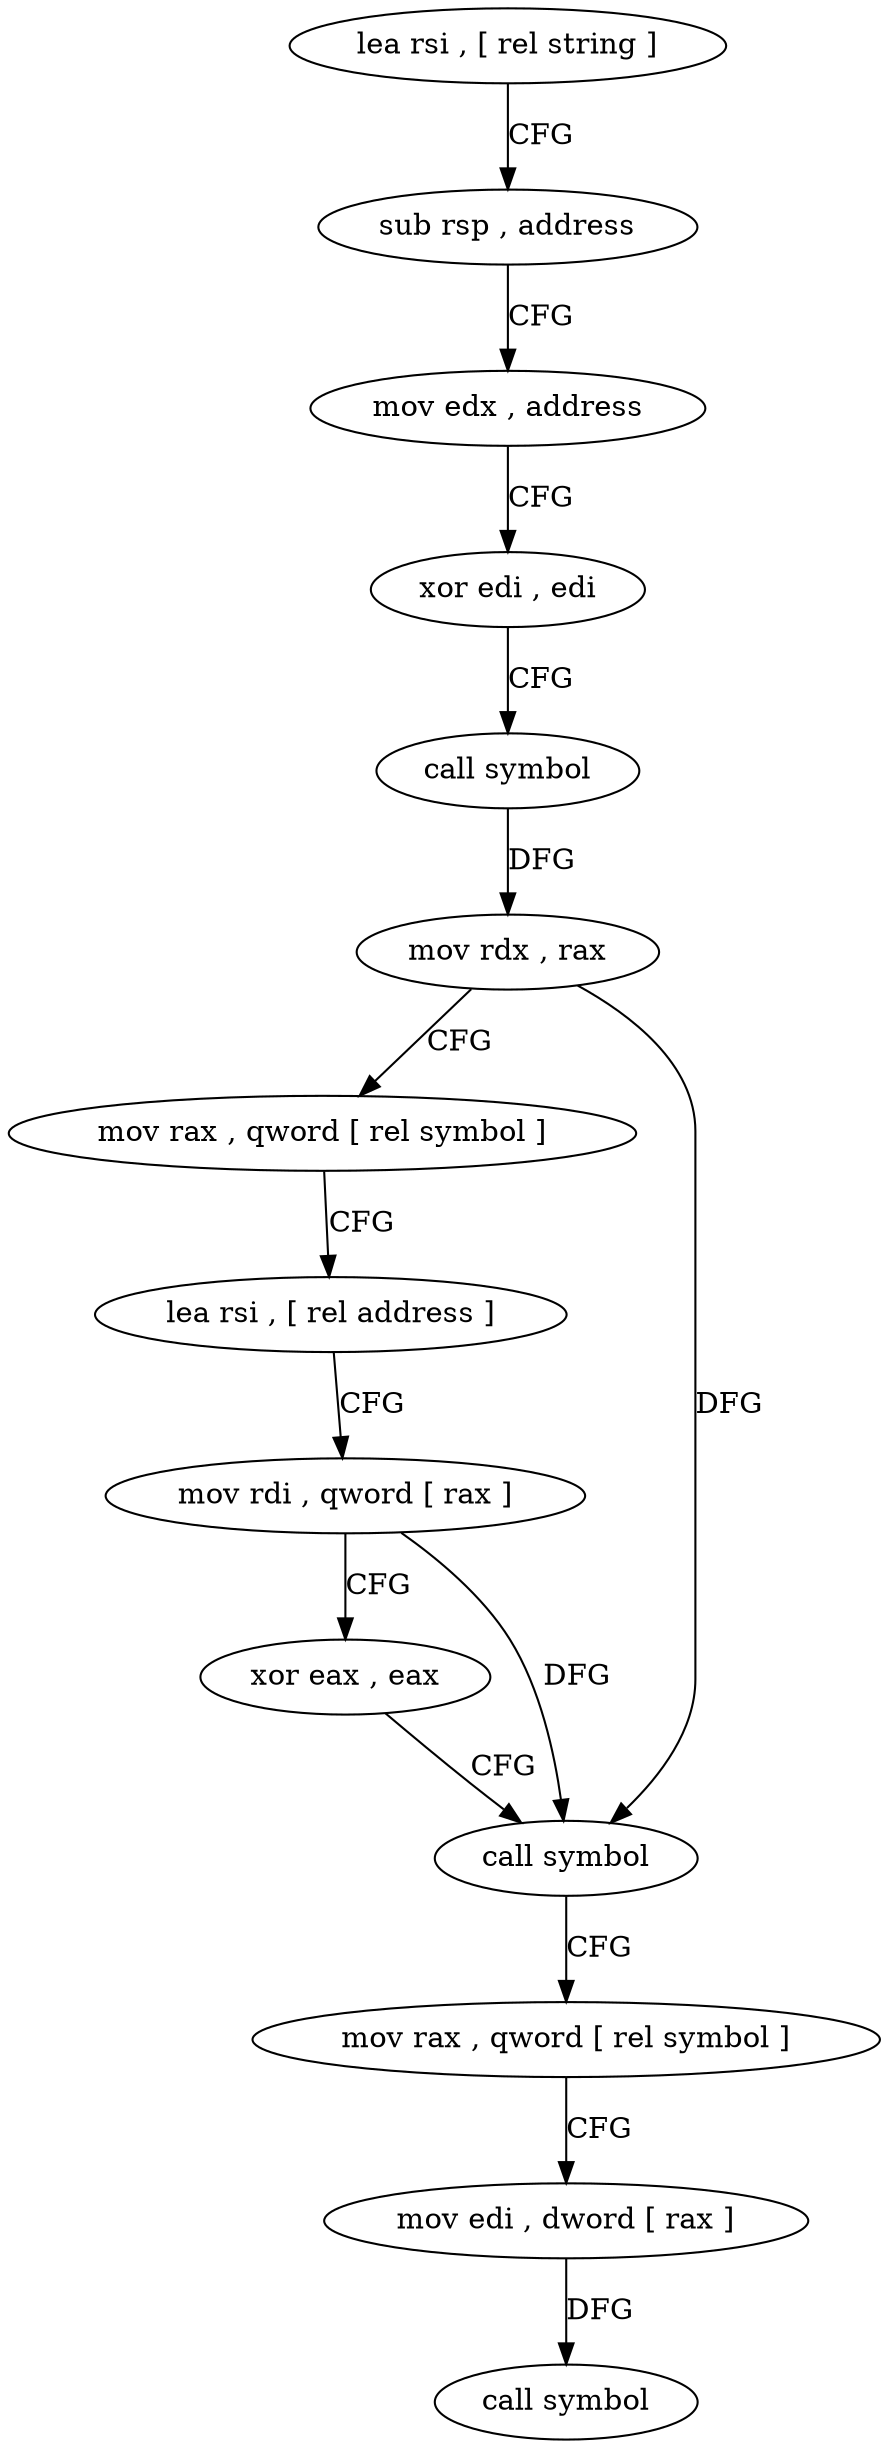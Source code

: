 digraph "func" {
"191440" [label = "lea rsi , [ rel string ]" ]
"191447" [label = "sub rsp , address" ]
"191451" [label = "mov edx , address" ]
"191456" [label = "xor edi , edi" ]
"191458" [label = "call symbol" ]
"191463" [label = "mov rdx , rax" ]
"191466" [label = "mov rax , qword [ rel symbol ]" ]
"191473" [label = "lea rsi , [ rel address ]" ]
"191480" [label = "mov rdi , qword [ rax ]" ]
"191483" [label = "xor eax , eax" ]
"191485" [label = "call symbol" ]
"191490" [label = "mov rax , qword [ rel symbol ]" ]
"191497" [label = "mov edi , dword [ rax ]" ]
"191499" [label = "call symbol" ]
"191440" -> "191447" [ label = "CFG" ]
"191447" -> "191451" [ label = "CFG" ]
"191451" -> "191456" [ label = "CFG" ]
"191456" -> "191458" [ label = "CFG" ]
"191458" -> "191463" [ label = "DFG" ]
"191463" -> "191466" [ label = "CFG" ]
"191463" -> "191485" [ label = "DFG" ]
"191466" -> "191473" [ label = "CFG" ]
"191473" -> "191480" [ label = "CFG" ]
"191480" -> "191483" [ label = "CFG" ]
"191480" -> "191485" [ label = "DFG" ]
"191483" -> "191485" [ label = "CFG" ]
"191485" -> "191490" [ label = "CFG" ]
"191490" -> "191497" [ label = "CFG" ]
"191497" -> "191499" [ label = "DFG" ]
}
